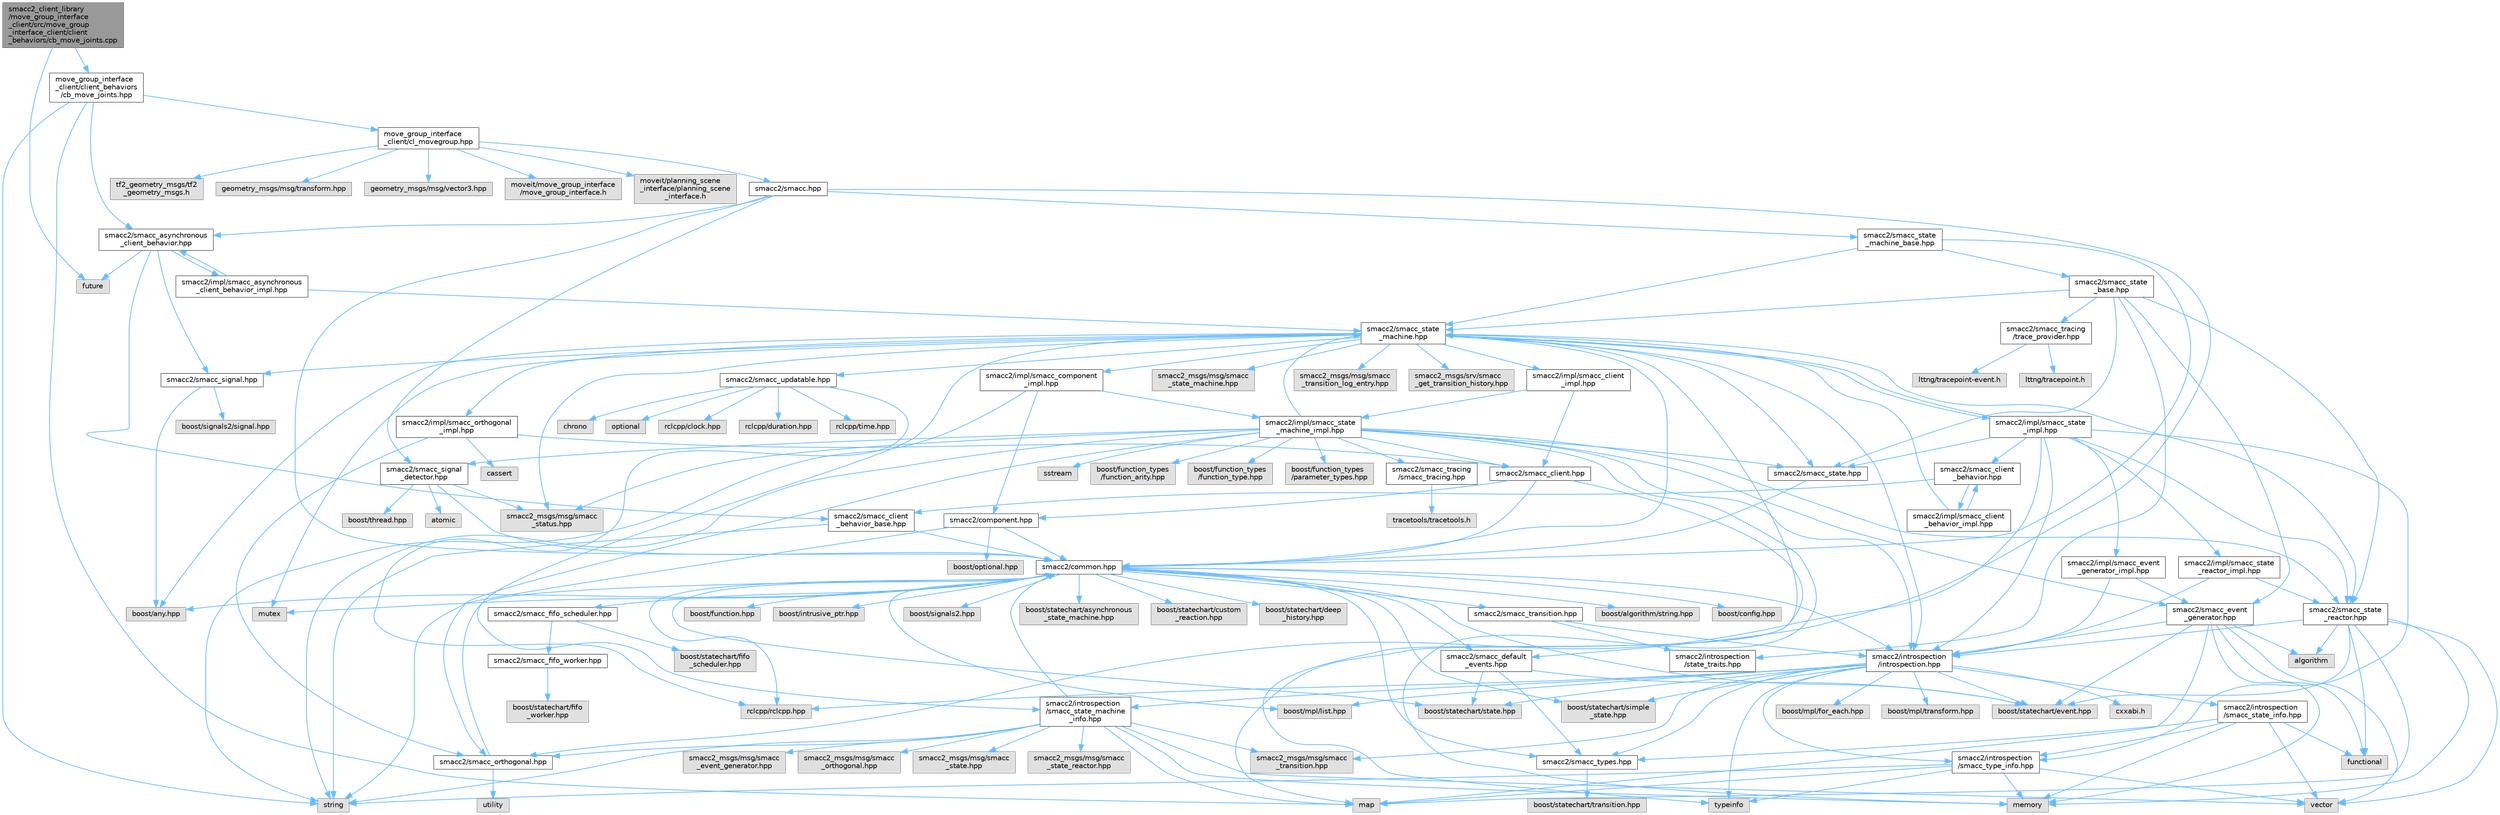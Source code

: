 digraph "smacc2_client_library/move_group_interface_client/src/move_group_interface_client/client_behaviors/cb_move_joints.cpp"
{
 // LATEX_PDF_SIZE
  bgcolor="transparent";
  edge [fontname=Helvetica,fontsize=10,labelfontname=Helvetica,labelfontsize=10];
  node [fontname=Helvetica,fontsize=10,shape=box,height=0.2,width=0.4];
  Node1 [label="smacc2_client_library\l/move_group_interface\l_client/src/move_group\l_interface_client/client\l_behaviors/cb_move_joints.cpp",height=0.2,width=0.4,color="gray40", fillcolor="grey60", style="filled", fontcolor="black",tooltip=" "];
  Node1 -> Node2 [color="steelblue1",style="solid"];
  Node2 [label="future",height=0.2,width=0.4,color="grey60", fillcolor="#E0E0E0", style="filled",tooltip=" "];
  Node1 -> Node3 [color="steelblue1",style="solid"];
  Node3 [label="move_group_interface\l_client/client_behaviors\l/cb_move_joints.hpp",height=0.2,width=0.4,color="grey40", fillcolor="white", style="filled",URL="$cb__move__joints_8hpp.html",tooltip=" "];
  Node3 -> Node4 [color="steelblue1",style="solid"];
  Node4 [label="map",height=0.2,width=0.4,color="grey60", fillcolor="#E0E0E0", style="filled",tooltip=" "];
  Node3 -> Node5 [color="steelblue1",style="solid"];
  Node5 [label="string",height=0.2,width=0.4,color="grey60", fillcolor="#E0E0E0", style="filled",tooltip=" "];
  Node3 -> Node6 [color="steelblue1",style="solid"];
  Node6 [label="move_group_interface\l_client/cl_movegroup.hpp",height=0.2,width=0.4,color="grey40", fillcolor="white", style="filled",URL="$cl__movegroup_8hpp.html",tooltip=" "];
  Node6 -> Node7 [color="steelblue1",style="solid"];
  Node7 [label="smacc2/smacc.hpp",height=0.2,width=0.4,color="grey40", fillcolor="white", style="filled",URL="$smacc_8hpp.html",tooltip=" "];
  Node7 -> Node8 [color="steelblue1",style="solid"];
  Node8 [label="smacc2/common.hpp",height=0.2,width=0.4,color="grey40", fillcolor="white", style="filled",URL="$include_2smacc2_2common_8hpp.html",tooltip=" "];
  Node8 -> Node9 [color="steelblue1",style="solid"];
  Node9 [label="boost/statechart/asynchronous\l_state_machine.hpp",height=0.2,width=0.4,color="grey60", fillcolor="#E0E0E0", style="filled",tooltip=" "];
  Node8 -> Node10 [color="steelblue1",style="solid"];
  Node10 [label="boost/statechart/custom\l_reaction.hpp",height=0.2,width=0.4,color="grey60", fillcolor="#E0E0E0", style="filled",tooltip=" "];
  Node8 -> Node11 [color="steelblue1",style="solid"];
  Node11 [label="boost/statechart/deep\l_history.hpp",height=0.2,width=0.4,color="grey60", fillcolor="#E0E0E0", style="filled",tooltip=" "];
  Node8 -> Node12 [color="steelblue1",style="solid"];
  Node12 [label="boost/statechart/event.hpp",height=0.2,width=0.4,color="grey60", fillcolor="#E0E0E0", style="filled",tooltip=" "];
  Node8 -> Node13 [color="steelblue1",style="solid"];
  Node13 [label="boost/statechart/simple\l_state.hpp",height=0.2,width=0.4,color="grey60", fillcolor="#E0E0E0", style="filled",tooltip=" "];
  Node8 -> Node14 [color="steelblue1",style="solid"];
  Node14 [label="boost/statechart/state.hpp",height=0.2,width=0.4,color="grey60", fillcolor="#E0E0E0", style="filled",tooltip=" "];
  Node8 -> Node15 [color="steelblue1",style="solid"];
  Node15 [label="boost/algorithm/string.hpp",height=0.2,width=0.4,color="grey60", fillcolor="#E0E0E0", style="filled",tooltip=" "];
  Node8 -> Node16 [color="steelblue1",style="solid"];
  Node16 [label="boost/any.hpp",height=0.2,width=0.4,color="grey60", fillcolor="#E0E0E0", style="filled",tooltip=" "];
  Node8 -> Node17 [color="steelblue1",style="solid"];
  Node17 [label="boost/config.hpp",height=0.2,width=0.4,color="grey60", fillcolor="#E0E0E0", style="filled",tooltip=" "];
  Node8 -> Node18 [color="steelblue1",style="solid"];
  Node18 [label="boost/function.hpp",height=0.2,width=0.4,color="grey60", fillcolor="#E0E0E0", style="filled",tooltip=" "];
  Node8 -> Node19 [color="steelblue1",style="solid"];
  Node19 [label="boost/intrusive_ptr.hpp",height=0.2,width=0.4,color="grey60", fillcolor="#E0E0E0", style="filled",tooltip=" "];
  Node8 -> Node20 [color="steelblue1",style="solid"];
  Node20 [label="boost/mpl/list.hpp",height=0.2,width=0.4,color="grey60", fillcolor="#E0E0E0", style="filled",tooltip=" "];
  Node8 -> Node21 [color="steelblue1",style="solid"];
  Node21 [label="boost/signals2.hpp",height=0.2,width=0.4,color="grey60", fillcolor="#E0E0E0", style="filled",tooltip=" "];
  Node8 -> Node22 [color="steelblue1",style="solid"];
  Node22 [label="mutex",height=0.2,width=0.4,color="grey60", fillcolor="#E0E0E0", style="filled",tooltip=" "];
  Node8 -> Node23 [color="steelblue1",style="solid"];
  Node23 [label="rclcpp/rclcpp.hpp",height=0.2,width=0.4,color="grey60", fillcolor="#E0E0E0", style="filled",tooltip=" "];
  Node8 -> Node24 [color="steelblue1",style="solid"];
  Node24 [label="smacc2/introspection\l/introspection.hpp",height=0.2,width=0.4,color="grey40", fillcolor="white", style="filled",URL="$introspection_8hpp.html",tooltip=" "];
  Node24 -> Node12 [color="steelblue1",style="solid"];
  Node24 -> Node13 [color="steelblue1",style="solid"];
  Node24 -> Node14 [color="steelblue1",style="solid"];
  Node24 -> Node25 [color="steelblue1",style="solid"];
  Node25 [label="boost/mpl/for_each.hpp",height=0.2,width=0.4,color="grey60", fillcolor="#E0E0E0", style="filled",tooltip=" "];
  Node24 -> Node20 [color="steelblue1",style="solid"];
  Node24 -> Node26 [color="steelblue1",style="solid"];
  Node26 [label="boost/mpl/transform.hpp",height=0.2,width=0.4,color="grey60", fillcolor="#E0E0E0", style="filled",tooltip=" "];
  Node24 -> Node23 [color="steelblue1",style="solid"];
  Node24 -> Node27 [color="steelblue1",style="solid"];
  Node27 [label="typeinfo",height=0.2,width=0.4,color="grey60", fillcolor="#E0E0E0", style="filled",tooltip=" "];
  Node24 -> Node28 [color="steelblue1",style="solid"];
  Node28 [label="smacc2/introspection\l/smacc_state_info.hpp",height=0.2,width=0.4,color="grey40", fillcolor="white", style="filled",URL="$smacc__state__info_8hpp.html",tooltip=" "];
  Node28 -> Node29 [color="steelblue1",style="solid"];
  Node29 [label="functional",height=0.2,width=0.4,color="grey60", fillcolor="#E0E0E0", style="filled",tooltip=" "];
  Node28 -> Node30 [color="steelblue1",style="solid"];
  Node30 [label="memory",height=0.2,width=0.4,color="grey60", fillcolor="#E0E0E0", style="filled",tooltip=" "];
  Node28 -> Node31 [color="steelblue1",style="solid"];
  Node31 [label="smacc2/introspection\l/smacc_type_info.hpp",height=0.2,width=0.4,color="grey40", fillcolor="white", style="filled",URL="$smacc__type__info_8hpp.html",tooltip=" "];
  Node31 -> Node4 [color="steelblue1",style="solid"];
  Node31 -> Node30 [color="steelblue1",style="solid"];
  Node31 -> Node5 [color="steelblue1",style="solid"];
  Node31 -> Node27 [color="steelblue1",style="solid"];
  Node31 -> Node32 [color="steelblue1",style="solid"];
  Node32 [label="vector",height=0.2,width=0.4,color="grey60", fillcolor="#E0E0E0", style="filled",tooltip=" "];
  Node28 -> Node33 [color="steelblue1",style="solid"];
  Node33 [label="smacc2/smacc_types.hpp",height=0.2,width=0.4,color="grey40", fillcolor="white", style="filled",URL="$smacc__types_8hpp.html",tooltip=" "];
  Node33 -> Node34 [color="steelblue1",style="solid"];
  Node34 [label="boost/statechart/transition.hpp",height=0.2,width=0.4,color="grey60", fillcolor="#E0E0E0", style="filled",tooltip=" "];
  Node28 -> Node32 [color="steelblue1",style="solid"];
  Node24 -> Node31 [color="steelblue1",style="solid"];
  Node24 -> Node33 [color="steelblue1",style="solid"];
  Node24 -> Node35 [color="steelblue1",style="solid"];
  Node35 [label="cxxabi.h",height=0.2,width=0.4,color="grey60", fillcolor="#E0E0E0", style="filled",tooltip=" "];
  Node24 -> Node36 [color="steelblue1",style="solid"];
  Node36 [label="smacc2_msgs/msg/smacc\l_transition.hpp",height=0.2,width=0.4,color="grey60", fillcolor="#E0E0E0", style="filled",tooltip=" "];
  Node24 -> Node37 [color="steelblue1",style="solid"];
  Node37 [label="smacc2/introspection\l/smacc_state_machine\l_info.hpp",height=0.2,width=0.4,color="grey40", fillcolor="white", style="filled",URL="$smacc__state__machine__info_8hpp.html",tooltip=" "];
  Node37 -> Node4 [color="steelblue1",style="solid"];
  Node37 -> Node30 [color="steelblue1",style="solid"];
  Node37 -> Node5 [color="steelblue1",style="solid"];
  Node37 -> Node32 [color="steelblue1",style="solid"];
  Node37 -> Node8 [color="steelblue1",style="solid"];
  Node37 -> Node38 [color="steelblue1",style="solid"];
  Node38 [label="smacc2/smacc_orthogonal.hpp",height=0.2,width=0.4,color="grey40", fillcolor="white", style="filled",URL="$smacc__orthogonal_8hpp.html",tooltip=" "];
  Node38 -> Node8 [color="steelblue1",style="solid"];
  Node38 -> Node39 [color="steelblue1",style="solid"];
  Node39 [label="utility",height=0.2,width=0.4,color="grey60", fillcolor="#E0E0E0", style="filled",tooltip=" "];
  Node37 -> Node40 [color="steelblue1",style="solid"];
  Node40 [label="smacc2_msgs/msg/smacc\l_event_generator.hpp",height=0.2,width=0.4,color="grey60", fillcolor="#E0E0E0", style="filled",tooltip=" "];
  Node37 -> Node41 [color="steelblue1",style="solid"];
  Node41 [label="smacc2_msgs/msg/smacc\l_orthogonal.hpp",height=0.2,width=0.4,color="grey60", fillcolor="#E0E0E0", style="filled",tooltip=" "];
  Node37 -> Node42 [color="steelblue1",style="solid"];
  Node42 [label="smacc2_msgs/msg/smacc\l_state.hpp",height=0.2,width=0.4,color="grey60", fillcolor="#E0E0E0", style="filled",tooltip=" "];
  Node37 -> Node43 [color="steelblue1",style="solid"];
  Node43 [label="smacc2_msgs/msg/smacc\l_state_reactor.hpp",height=0.2,width=0.4,color="grey60", fillcolor="#E0E0E0", style="filled",tooltip=" "];
  Node37 -> Node36 [color="steelblue1",style="solid"];
  Node8 -> Node44 [color="steelblue1",style="solid"];
  Node44 [label="smacc2/smacc_fifo_scheduler.hpp",height=0.2,width=0.4,color="grey40", fillcolor="white", style="filled",URL="$smacc__fifo__scheduler_8hpp.html",tooltip=" "];
  Node44 -> Node45 [color="steelblue1",style="solid"];
  Node45 [label="boost/statechart/fifo\l_scheduler.hpp",height=0.2,width=0.4,color="grey60", fillcolor="#E0E0E0", style="filled",tooltip=" "];
  Node44 -> Node46 [color="steelblue1",style="solid"];
  Node46 [label="smacc2/smacc_fifo_worker.hpp",height=0.2,width=0.4,color="grey40", fillcolor="white", style="filled",URL="$smacc__fifo__worker_8hpp.html",tooltip=" "];
  Node46 -> Node47 [color="steelblue1",style="solid"];
  Node47 [label="boost/statechart/fifo\l_worker.hpp",height=0.2,width=0.4,color="grey60", fillcolor="#E0E0E0", style="filled",tooltip=" "];
  Node8 -> Node33 [color="steelblue1",style="solid"];
  Node8 -> Node48 [color="steelblue1",style="solid"];
  Node48 [label="smacc2/smacc_default\l_events.hpp",height=0.2,width=0.4,color="grey40", fillcolor="white", style="filled",URL="$smacc__default__events_8hpp.html",tooltip=" "];
  Node48 -> Node33 [color="steelblue1",style="solid"];
  Node48 -> Node12 [color="steelblue1",style="solid"];
  Node48 -> Node14 [color="steelblue1",style="solid"];
  Node8 -> Node49 [color="steelblue1",style="solid"];
  Node49 [label="smacc2/smacc_transition.hpp",height=0.2,width=0.4,color="grey40", fillcolor="white", style="filled",URL="$smacc__transition_8hpp.html",tooltip=" "];
  Node49 -> Node24 [color="steelblue1",style="solid"];
  Node49 -> Node50 [color="steelblue1",style="solid"];
  Node50 [label="smacc2/introspection\l/state_traits.hpp",height=0.2,width=0.4,color="grey40", fillcolor="white", style="filled",URL="$state__traits_8hpp.html",tooltip=" "];
  Node7 -> Node51 [color="steelblue1",style="solid"];
  Node51 [label="smacc2/smacc_asynchronous\l_client_behavior.hpp",height=0.2,width=0.4,color="grey40", fillcolor="white", style="filled",URL="$smacc__asynchronous__client__behavior_8hpp.html",tooltip=" "];
  Node51 -> Node2 [color="steelblue1",style="solid"];
  Node51 -> Node52 [color="steelblue1",style="solid"];
  Node52 [label="smacc2/smacc_client\l_behavior_base.hpp",height=0.2,width=0.4,color="grey40", fillcolor="white", style="filled",URL="$smacc__client__behavior__base_8hpp.html",tooltip=" "];
  Node52 -> Node5 [color="steelblue1",style="solid"];
  Node52 -> Node8 [color="steelblue1",style="solid"];
  Node51 -> Node53 [color="steelblue1",style="solid"];
  Node53 [label="smacc2/smacc_signal.hpp",height=0.2,width=0.4,color="grey40", fillcolor="white", style="filled",URL="$smacc__signal_8hpp.html",tooltip=" "];
  Node53 -> Node16 [color="steelblue1",style="solid"];
  Node53 -> Node54 [color="steelblue1",style="solid"];
  Node54 [label="boost/signals2/signal.hpp",height=0.2,width=0.4,color="grey60", fillcolor="#E0E0E0", style="filled",tooltip=" "];
  Node51 -> Node55 [color="steelblue1",style="solid"];
  Node55 [label="smacc2/impl/smacc_asynchronous\l_client_behavior_impl.hpp",height=0.2,width=0.4,color="grey40", fillcolor="white", style="filled",URL="$smacc__asynchronous__client__behavior__impl_8hpp.html",tooltip=" "];
  Node55 -> Node51 [color="steelblue1",style="solid"];
  Node55 -> Node56 [color="steelblue1",style="solid"];
  Node56 [label="smacc2/smacc_state\l_machine.hpp",height=0.2,width=0.4,color="grey40", fillcolor="white", style="filled",URL="$smacc__state__machine_8hpp.html",tooltip=" "];
  Node56 -> Node16 [color="steelblue1",style="solid"];
  Node56 -> Node4 [color="steelblue1",style="solid"];
  Node56 -> Node22 [color="steelblue1",style="solid"];
  Node56 -> Node8 [color="steelblue1",style="solid"];
  Node56 -> Node24 [color="steelblue1",style="solid"];
  Node56 -> Node37 [color="steelblue1",style="solid"];
  Node56 -> Node53 [color="steelblue1",style="solid"];
  Node56 -> Node57 [color="steelblue1",style="solid"];
  Node57 [label="smacc2/smacc_updatable.hpp",height=0.2,width=0.4,color="grey40", fillcolor="white", style="filled",URL="$smacc__updatable_8hpp.html",tooltip=" "];
  Node57 -> Node58 [color="steelblue1",style="solid"];
  Node58 [label="chrono",height=0.2,width=0.4,color="grey60", fillcolor="#E0E0E0", style="filled",tooltip=" "];
  Node57 -> Node59 [color="steelblue1",style="solid"];
  Node59 [label="optional",height=0.2,width=0.4,color="grey60", fillcolor="#E0E0E0", style="filled",tooltip=" "];
  Node57 -> Node60 [color="steelblue1",style="solid"];
  Node60 [label="rclcpp/clock.hpp",height=0.2,width=0.4,color="grey60", fillcolor="#E0E0E0", style="filled",tooltip=" "];
  Node57 -> Node61 [color="steelblue1",style="solid"];
  Node61 [label="rclcpp/duration.hpp",height=0.2,width=0.4,color="grey60", fillcolor="#E0E0E0", style="filled",tooltip=" "];
  Node57 -> Node23 [color="steelblue1",style="solid"];
  Node57 -> Node62 [color="steelblue1",style="solid"];
  Node62 [label="rclcpp/time.hpp",height=0.2,width=0.4,color="grey60", fillcolor="#E0E0E0", style="filled",tooltip=" "];
  Node56 -> Node63 [color="steelblue1",style="solid"];
  Node63 [label="smacc2_msgs/msg/smacc\l_state_machine.hpp",height=0.2,width=0.4,color="grey60", fillcolor="#E0E0E0", style="filled",tooltip=" "];
  Node56 -> Node64 [color="steelblue1",style="solid"];
  Node64 [label="smacc2_msgs/msg/smacc\l_status.hpp",height=0.2,width=0.4,color="grey60", fillcolor="#E0E0E0", style="filled",tooltip=" "];
  Node56 -> Node65 [color="steelblue1",style="solid"];
  Node65 [label="smacc2_msgs/msg/smacc\l_transition_log_entry.hpp",height=0.2,width=0.4,color="grey60", fillcolor="#E0E0E0", style="filled",tooltip=" "];
  Node56 -> Node66 [color="steelblue1",style="solid"];
  Node66 [label="smacc2_msgs/srv/smacc\l_get_transition_history.hpp",height=0.2,width=0.4,color="grey60", fillcolor="#E0E0E0", style="filled",tooltip=" "];
  Node56 -> Node67 [color="steelblue1",style="solid"];
  Node67 [label="smacc2/smacc_state.hpp",height=0.2,width=0.4,color="grey40", fillcolor="white", style="filled",URL="$smacc__state_8hpp.html",tooltip=" "];
  Node67 -> Node8 [color="steelblue1",style="solid"];
  Node56 -> Node68 [color="steelblue1",style="solid"];
  Node68 [label="smacc2/smacc_state\l_reactor.hpp",height=0.2,width=0.4,color="grey40", fillcolor="white", style="filled",URL="$smacc__state__reactor_8hpp.html",tooltip=" "];
  Node68 -> Node69 [color="steelblue1",style="solid"];
  Node69 [label="algorithm",height=0.2,width=0.4,color="grey60", fillcolor="#E0E0E0", style="filled",tooltip=" "];
  Node68 -> Node12 [color="steelblue1",style="solid"];
  Node68 -> Node29 [color="steelblue1",style="solid"];
  Node68 -> Node4 [color="steelblue1",style="solid"];
  Node68 -> Node30 [color="steelblue1",style="solid"];
  Node68 -> Node24 [color="steelblue1",style="solid"];
  Node68 -> Node32 [color="steelblue1",style="solid"];
  Node56 -> Node70 [color="steelblue1",style="solid"];
  Node70 [label="smacc2/impl/smacc_client\l_impl.hpp",height=0.2,width=0.4,color="grey40", fillcolor="white", style="filled",URL="$smacc__client__impl_8hpp.html",tooltip=" "];
  Node70 -> Node71 [color="steelblue1",style="solid"];
  Node71 [label="smacc2/impl/smacc_state\l_machine_impl.hpp",height=0.2,width=0.4,color="grey40", fillcolor="white", style="filled",URL="$smacc__state__machine__impl_8hpp.html",tooltip=" "];
  Node71 -> Node30 [color="steelblue1",style="solid"];
  Node71 -> Node72 [color="steelblue1",style="solid"];
  Node72 [label="sstream",height=0.2,width=0.4,color="grey60", fillcolor="#E0E0E0", style="filled",tooltip=" "];
  Node71 -> Node5 [color="steelblue1",style="solid"];
  Node71 -> Node24 [color="steelblue1",style="solid"];
  Node71 -> Node73 [color="steelblue1",style="solid"];
  Node73 [label="smacc2/smacc_client.hpp",height=0.2,width=0.4,color="grey40", fillcolor="white", style="filled",URL="$smacc__client_8hpp.html",tooltip=" "];
  Node73 -> Node8 [color="steelblue1",style="solid"];
  Node73 -> Node74 [color="steelblue1",style="solid"];
  Node74 [label="smacc2/component.hpp",height=0.2,width=0.4,color="grey40", fillcolor="white", style="filled",URL="$component_8hpp.html",tooltip=" "];
  Node74 -> Node5 [color="steelblue1",style="solid"];
  Node74 -> Node75 [color="steelblue1",style="solid"];
  Node75 [label="boost/optional.hpp",height=0.2,width=0.4,color="grey60", fillcolor="#E0E0E0", style="filled",tooltip=" "];
  Node74 -> Node8 [color="steelblue1",style="solid"];
  Node73 -> Node27 [color="steelblue1",style="solid"];
  Node71 -> Node76 [color="steelblue1",style="solid"];
  Node76 [label="smacc2/smacc_event\l_generator.hpp",height=0.2,width=0.4,color="grey40", fillcolor="white", style="filled",URL="$smacc__event__generator_8hpp.html",tooltip=" "];
  Node76 -> Node69 [color="steelblue1",style="solid"];
  Node76 -> Node12 [color="steelblue1",style="solid"];
  Node76 -> Node29 [color="steelblue1",style="solid"];
  Node76 -> Node4 [color="steelblue1",style="solid"];
  Node76 -> Node30 [color="steelblue1",style="solid"];
  Node76 -> Node24 [color="steelblue1",style="solid"];
  Node76 -> Node32 [color="steelblue1",style="solid"];
  Node71 -> Node38 [color="steelblue1",style="solid"];
  Node71 -> Node77 [color="steelblue1",style="solid"];
  Node77 [label="smacc2/smacc_signal\l_detector.hpp",height=0.2,width=0.4,color="grey40", fillcolor="white", style="filled",URL="$smacc__signal__detector_8hpp.html",tooltip=" "];
  Node77 -> Node78 [color="steelblue1",style="solid"];
  Node78 [label="atomic",height=0.2,width=0.4,color="grey60", fillcolor="#E0E0E0", style="filled",tooltip=" "];
  Node77 -> Node79 [color="steelblue1",style="solid"];
  Node79 [label="boost/thread.hpp",height=0.2,width=0.4,color="grey60", fillcolor="#E0E0E0", style="filled",tooltip=" "];
  Node77 -> Node8 [color="steelblue1",style="solid"];
  Node77 -> Node64 [color="steelblue1",style="solid"];
  Node71 -> Node67 [color="steelblue1",style="solid"];
  Node71 -> Node56 [color="steelblue1",style="solid"];
  Node71 -> Node68 [color="steelblue1",style="solid"];
  Node71 -> Node80 [color="steelblue1",style="solid"];
  Node80 [label="boost/function_types\l/function_arity.hpp",height=0.2,width=0.4,color="grey60", fillcolor="#E0E0E0", style="filled",tooltip=" "];
  Node71 -> Node81 [color="steelblue1",style="solid"];
  Node81 [label="boost/function_types\l/function_type.hpp",height=0.2,width=0.4,color="grey60", fillcolor="#E0E0E0", style="filled",tooltip=" "];
  Node71 -> Node82 [color="steelblue1",style="solid"];
  Node82 [label="boost/function_types\l/parameter_types.hpp",height=0.2,width=0.4,color="grey60", fillcolor="#E0E0E0", style="filled",tooltip=" "];
  Node71 -> Node83 [color="steelblue1",style="solid"];
  Node83 [label="smacc2/smacc_tracing\l/smacc_tracing.hpp",height=0.2,width=0.4,color="grey40", fillcolor="white", style="filled",URL="$smacc__tracing_8hpp.html",tooltip=" "];
  Node83 -> Node84 [color="steelblue1",style="solid"];
  Node84 [label="tracetools/tracetools.h",height=0.2,width=0.4,color="grey60", fillcolor="#E0E0E0", style="filled",tooltip=" "];
  Node71 -> Node64 [color="steelblue1",style="solid"];
  Node70 -> Node73 [color="steelblue1",style="solid"];
  Node56 -> Node85 [color="steelblue1",style="solid"];
  Node85 [label="smacc2/impl/smacc_component\l_impl.hpp",height=0.2,width=0.4,color="grey40", fillcolor="white", style="filled",URL="$smacc__component__impl_8hpp.html",tooltip=" "];
  Node85 -> Node5 [color="steelblue1",style="solid"];
  Node85 -> Node74 [color="steelblue1",style="solid"];
  Node85 -> Node71 [color="steelblue1",style="solid"];
  Node56 -> Node86 [color="steelblue1",style="solid"];
  Node86 [label="smacc2/impl/smacc_orthogonal\l_impl.hpp",height=0.2,width=0.4,color="grey40", fillcolor="white", style="filled",URL="$smacc__orthogonal__impl_8hpp.html",tooltip=" "];
  Node86 -> Node87 [color="steelblue1",style="solid"];
  Node87 [label="cassert",height=0.2,width=0.4,color="grey60", fillcolor="#E0E0E0", style="filled",tooltip=" "];
  Node86 -> Node73 [color="steelblue1",style="solid"];
  Node86 -> Node38 [color="steelblue1",style="solid"];
  Node56 -> Node88 [color="steelblue1",style="solid"];
  Node88 [label="smacc2/impl/smacc_state\l_impl.hpp",height=0.2,width=0.4,color="grey40", fillcolor="white", style="filled",URL="$smacc__state__impl_8hpp.html",tooltip=" "];
  Node88 -> Node24 [color="steelblue1",style="solid"];
  Node88 -> Node89 [color="steelblue1",style="solid"];
  Node89 [label="smacc2/smacc_client\l_behavior.hpp",height=0.2,width=0.4,color="grey40", fillcolor="white", style="filled",URL="$smacc__client__behavior_8hpp.html",tooltip=" "];
  Node89 -> Node52 [color="steelblue1",style="solid"];
  Node89 -> Node90 [color="steelblue1",style="solid"];
  Node90 [label="smacc2/impl/smacc_client\l_behavior_impl.hpp",height=0.2,width=0.4,color="grey40", fillcolor="white", style="filled",URL="$smacc__client__behavior__impl_8hpp.html",tooltip=" "];
  Node90 -> Node89 [color="steelblue1",style="solid"];
  Node90 -> Node56 [color="steelblue1",style="solid"];
  Node88 -> Node38 [color="steelblue1",style="solid"];
  Node88 -> Node67 [color="steelblue1",style="solid"];
  Node88 -> Node68 [color="steelblue1",style="solid"];
  Node88 -> Node31 [color="steelblue1",style="solid"];
  Node88 -> Node56 [color="steelblue1",style="solid"];
  Node88 -> Node91 [color="steelblue1",style="solid"];
  Node91 [label="smacc2/impl/smacc_event\l_generator_impl.hpp",height=0.2,width=0.4,color="grey40", fillcolor="white", style="filled",URL="$smacc__event__generator__impl_8hpp.html",tooltip=" "];
  Node91 -> Node24 [color="steelblue1",style="solid"];
  Node91 -> Node76 [color="steelblue1",style="solid"];
  Node88 -> Node92 [color="steelblue1",style="solid"];
  Node92 [label="smacc2/impl/smacc_state\l_reactor_impl.hpp",height=0.2,width=0.4,color="grey40", fillcolor="white", style="filled",URL="$smacc__state__reactor__impl_8hpp.html",tooltip=" "];
  Node92 -> Node24 [color="steelblue1",style="solid"];
  Node92 -> Node68 [color="steelblue1",style="solid"];
  Node7 -> Node48 [color="steelblue1",style="solid"];
  Node7 -> Node77 [color="steelblue1",style="solid"];
  Node7 -> Node93 [color="steelblue1",style="solid"];
  Node93 [label="smacc2/smacc_state\l_machine_base.hpp",height=0.2,width=0.4,color="grey40", fillcolor="white", style="filled",URL="$smacc__state__machine__base_8hpp.html",tooltip=" "];
  Node93 -> Node8 [color="steelblue1",style="solid"];
  Node93 -> Node94 [color="steelblue1",style="solid"];
  Node94 [label="smacc2/smacc_state\l_base.hpp",height=0.2,width=0.4,color="grey40", fillcolor="white", style="filled",URL="$smacc__state__base_8hpp.html",tooltip=" "];
  Node94 -> Node50 [color="steelblue1",style="solid"];
  Node94 -> Node76 [color="steelblue1",style="solid"];
  Node94 -> Node67 [color="steelblue1",style="solid"];
  Node94 -> Node56 [color="steelblue1",style="solid"];
  Node94 -> Node68 [color="steelblue1",style="solid"];
  Node94 -> Node95 [color="steelblue1",style="solid"];
  Node95 [label="smacc2/smacc_tracing\l/trace_provider.hpp",height=0.2,width=0.4,color="grey40", fillcolor="white", style="filled",URL="$trace__provider_8hpp.html",tooltip=" "];
  Node95 -> Node96 [color="steelblue1",style="solid"];
  Node96 [label="lttng/tracepoint.h",height=0.2,width=0.4,color="grey60", fillcolor="#E0E0E0", style="filled",tooltip=" "];
  Node95 -> Node97 [color="steelblue1",style="solid"];
  Node97 [label="lttng/tracepoint-event.h",height=0.2,width=0.4,color="grey60", fillcolor="#E0E0E0", style="filled",tooltip=" "];
  Node93 -> Node56 [color="steelblue1",style="solid"];
  Node6 -> Node98 [color="steelblue1",style="solid"];
  Node98 [label="moveit/move_group_interface\l/move_group_interface.h",height=0.2,width=0.4,color="grey60", fillcolor="#E0E0E0", style="filled",tooltip=" "];
  Node6 -> Node99 [color="steelblue1",style="solid"];
  Node99 [label="moveit/planning_scene\l_interface/planning_scene\l_interface.h",height=0.2,width=0.4,color="grey60", fillcolor="#E0E0E0", style="filled",tooltip=" "];
  Node6 -> Node100 [color="steelblue1",style="solid"];
  Node100 [label="tf2_geometry_msgs/tf2\l_geometry_msgs.h",height=0.2,width=0.4,color="grey60", fillcolor="#E0E0E0", style="filled",tooltip=" "];
  Node6 -> Node101 [color="steelblue1",style="solid"];
  Node101 [label="geometry_msgs/msg/transform.hpp",height=0.2,width=0.4,color="grey60", fillcolor="#E0E0E0", style="filled",tooltip=" "];
  Node6 -> Node102 [color="steelblue1",style="solid"];
  Node102 [label="geometry_msgs/msg/vector3.hpp",height=0.2,width=0.4,color="grey60", fillcolor="#E0E0E0", style="filled",tooltip=" "];
  Node3 -> Node51 [color="steelblue1",style="solid"];
}
